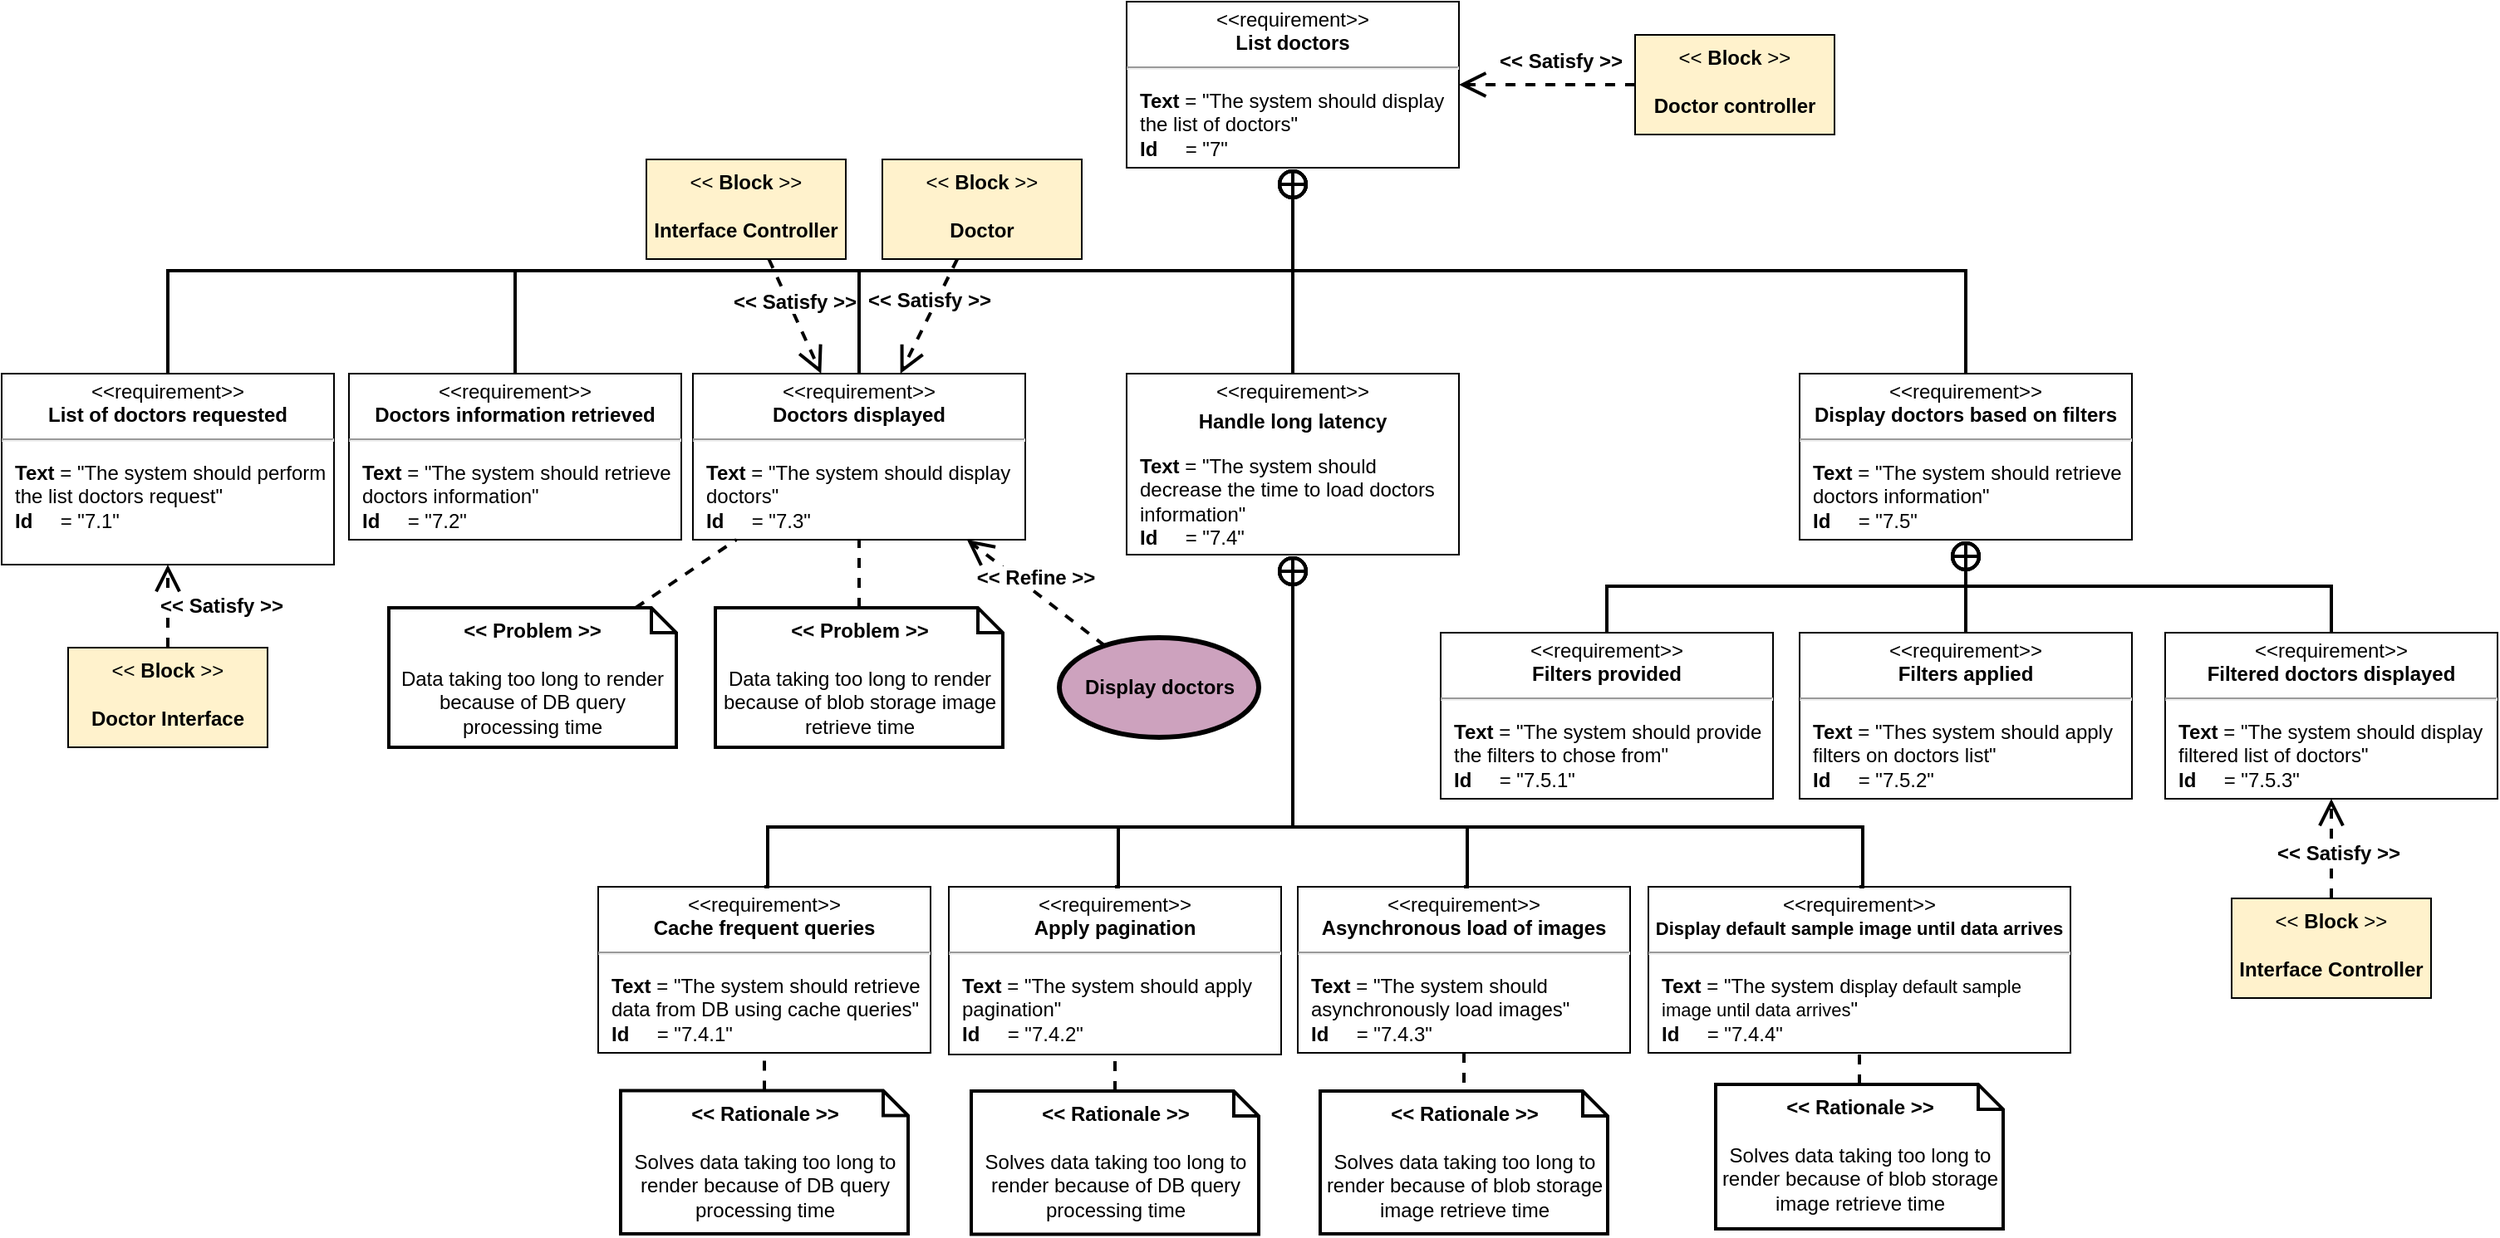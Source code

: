 <mxfile version="24.4.10" type="github">
  <diagram name="Page-1" id="ujIteeR5TrWr0P5d-Lq7">
    <mxGraphModel dx="2336" dy="1027" grid="0" gridSize="10" guides="1" tooltips="1" connect="1" arrows="1" fold="1" page="0" pageScale="1" pageWidth="827" pageHeight="1169" math="0" shadow="0">
      <root>
        <mxCell id="0" />
        <mxCell id="1" parent="0" />
        <mxCell id="S9fTLESq3XJ_JQfCiKpW-1" value="&lt;p style=&quot;margin:0px;margin-top:4px;text-align:center;&quot;&gt;&amp;lt;&amp;lt;requirement&amp;gt;&amp;gt;&lt;br&gt;&lt;b&gt;List doctors&lt;/b&gt;&lt;/p&gt;&lt;hr&gt;&lt;p&gt;&lt;/p&gt;&lt;p style=&quot;margin:0px;margin-left:8px;text-align:left;&quot;&gt;&lt;b&gt;Text&amp;nbsp;&lt;/b&gt;= &quot;The system should display the list of doctors&quot;&lt;br&gt;&lt;b&gt;Id&amp;nbsp; &amp;nbsp; &amp;nbsp;&lt;/b&gt;= &quot;7&quot;&lt;/p&gt;" style="shape=rect;overflow=fill;html=1;whiteSpace=wrap;align=center;" parent="1" vertex="1">
          <mxGeometry x="-356.0" y="-69" width="200" height="100" as="geometry" />
        </mxCell>
        <mxCell id="S9fTLESq3XJ_JQfCiKpW-2" value="&lt;p style=&quot;margin:0px;margin-top:4px;text-align:center;&quot;&gt;&amp;lt;&amp;lt;requirement&amp;gt;&amp;gt;&lt;br&gt;&lt;b&gt;List of doctors requested&lt;/b&gt;&lt;/p&gt;&lt;hr&gt;&lt;p&gt;&lt;/p&gt;&lt;p style=&quot;margin:0px;margin-left:8px;text-align:left;&quot;&gt;&lt;b&gt;Text&amp;nbsp;&lt;/b&gt;= &quot;The system should perform the list doctors request&lt;span style=&quot;background-color: initial;&quot;&gt;&quot;&lt;/span&gt;&lt;/p&gt;&lt;p style=&quot;margin:0px;margin-left:8px;text-align:left;&quot;&gt;&lt;b&gt;Id&amp;nbsp; &amp;nbsp; &amp;nbsp;&lt;/b&gt;= &quot;7.1&quot;&lt;/p&gt;" style="shape=rect;overflow=fill;html=1;whiteSpace=wrap;align=center;" parent="1" vertex="1">
          <mxGeometry x="-1033" y="155" width="200" height="115" as="geometry" />
        </mxCell>
        <mxCell id="S9fTLESq3XJ_JQfCiKpW-7" value="&lt;p style=&quot;margin:0px;margin-top:4px;text-align:center;&quot;&gt;&amp;lt;&amp;lt;requirement&amp;gt;&amp;gt;&lt;br&gt;&lt;b&gt;Doctors information retrieved&lt;/b&gt;&lt;/p&gt;&lt;hr&gt;&lt;p&gt;&lt;/p&gt;&lt;p style=&quot;margin:0px;margin-left:8px;text-align:left;&quot;&gt;&lt;b&gt;Text&amp;nbsp;&lt;/b&gt;= &quot;The system should retrieve doctors information&lt;span style=&quot;background-color: initial;&quot;&gt;&quot;&lt;/span&gt;&lt;/p&gt;&lt;p style=&quot;margin:0px;margin-left:8px;text-align:left;&quot;&gt;&lt;b&gt;Id&amp;nbsp; &amp;nbsp; &amp;nbsp;&lt;/b&gt;= &quot;7.2&quot;&lt;/p&gt;" style="shape=rect;overflow=fill;html=1;whiteSpace=wrap;align=center;" parent="1" vertex="1">
          <mxGeometry x="-824.0" y="155" width="200" height="100" as="geometry" />
        </mxCell>
        <mxCell id="S9fTLESq3XJ_JQfCiKpW-8" value="&amp;lt;&amp;lt; &lt;b&gt;Block &lt;/b&gt;&amp;gt;&amp;gt;&lt;div&gt;&lt;br&gt;&lt;b&gt;Interface Controller&lt;/b&gt;&lt;/div&gt;" style="shape=rect;html=1;whiteSpace=wrap;align=center;verticalAlign=top;fillColor=#FFF2CC;" parent="1" vertex="1">
          <mxGeometry x="309" y="471" width="120" height="60" as="geometry" />
        </mxCell>
        <mxCell id="S9fTLESq3XJ_JQfCiKpW-12" value="&lt;p style=&quot;margin:0px;margin-top:4px;text-align:center;&quot;&gt;&amp;lt;&amp;lt;requirement&amp;gt;&amp;gt;&lt;br&gt;&lt;b&gt;Doctors displayed&lt;/b&gt;&lt;/p&gt;&lt;hr&gt;&lt;p&gt;&lt;/p&gt;&lt;p style=&quot;margin:0px;margin-left:8px;text-align:left;&quot;&gt;&lt;b&gt;Text&amp;nbsp;&lt;/b&gt;= &quot;The system should display doctors&lt;span style=&quot;background-color: initial;&quot;&gt;&quot;&lt;/span&gt;&lt;/p&gt;&lt;p style=&quot;margin:0px;margin-left:8px;text-align:left;&quot;&gt;&lt;b&gt;Id&amp;nbsp; &amp;nbsp; &amp;nbsp;&lt;/b&gt;= &quot;7.3&quot;&lt;/p&gt;" style="shape=rect;overflow=fill;html=1;whiteSpace=wrap;align=center;" parent="1" vertex="1">
          <mxGeometry x="-617.0" y="155" width="200" height="100" as="geometry" />
        </mxCell>
        <mxCell id="S9fTLESq3XJ_JQfCiKpW-14" value="&lt;p style=&quot;margin:0px;margin-top:4px;text-align:center;&quot;&gt;&amp;lt;&amp;lt;requirement&amp;gt;&amp;gt;&lt;br&gt;&lt;b&gt;Display doctors based on filters&lt;/b&gt;&lt;/p&gt;&lt;hr&gt;&lt;p&gt;&lt;/p&gt;&lt;p style=&quot;margin:0px;margin-left:8px;text-align:left;&quot;&gt;&lt;b&gt;Text&amp;nbsp;&lt;/b&gt;= &quot;The system should retrieve doctors information&lt;span style=&quot;background-color: initial;&quot;&gt;&quot;&lt;/span&gt;&lt;/p&gt;&lt;p style=&quot;margin:0px;margin-left:8px;text-align:left;&quot;&gt;&lt;b&gt;Id&amp;nbsp; &amp;nbsp; &amp;nbsp;&lt;/b&gt;= &quot;7.5&quot;&lt;/p&gt;" style="shape=rect;overflow=fill;html=1;whiteSpace=wrap;align=center;" parent="1" vertex="1">
          <mxGeometry x="49.0" y="155" width="200" height="100" as="geometry" />
        </mxCell>
        <mxCell id="S9fTLESq3XJ_JQfCiKpW-16" value="&lt;p style=&quot;margin:0px;margin-top:4px;text-align:center;&quot;&gt;&amp;lt;&amp;lt;requirement&amp;gt;&amp;gt;&lt;br&gt;&lt;b&gt;Filters provided&lt;/b&gt;&lt;/p&gt;&lt;hr&gt;&lt;p&gt;&lt;/p&gt;&lt;p style=&quot;margin:0px;margin-left:8px;text-align:left;&quot;&gt;&lt;b&gt;Text&amp;nbsp;&lt;/b&gt;= &quot;The system should provide the filters to chose from&quot;&lt;br&gt;&lt;b&gt;Id&amp;nbsp; &amp;nbsp; &amp;nbsp;&lt;/b&gt;= &quot;7.5.1&quot;&lt;/p&gt;" style="shape=rect;overflow=fill;html=1;whiteSpace=wrap;align=center;" parent="1" vertex="1">
          <mxGeometry x="-167.0" y="311" width="200" height="100" as="geometry" />
        </mxCell>
        <mxCell id="S9fTLESq3XJ_JQfCiKpW-17" value="&lt;p style=&quot;margin:0px;margin-top:4px;text-align:center;&quot;&gt;&amp;lt;&amp;lt;requirement&amp;gt;&amp;gt;&lt;br&gt;&lt;b&gt;Filters applied&lt;/b&gt;&lt;/p&gt;&lt;hr&gt;&lt;p&gt;&lt;/p&gt;&lt;p style=&quot;margin:0px;margin-left:8px;text-align:left;&quot;&gt;&lt;b&gt;Text&amp;nbsp;&lt;/b&gt;= &quot;Thes system should apply filters on doctors list&quot;&lt;br&gt;&lt;b&gt;Id&amp;nbsp; &amp;nbsp; &amp;nbsp;&lt;/b&gt;= &quot;7.5.2&quot;&lt;/p&gt;" style="shape=rect;overflow=fill;html=1;whiteSpace=wrap;align=center;" parent="1" vertex="1">
          <mxGeometry x="49.0" y="311" width="200" height="100" as="geometry" />
        </mxCell>
        <mxCell id="S9fTLESq3XJ_JQfCiKpW-20" value="&lt;p style=&quot;margin:0px;margin-top:4px;text-align:center;&quot;&gt;&amp;lt;&amp;lt;requirement&amp;gt;&amp;gt;&lt;br&gt;&lt;b&gt;Filtered doctors displayed&lt;/b&gt;&lt;/p&gt;&lt;hr&gt;&lt;p&gt;&lt;/p&gt;&lt;p style=&quot;margin:0px;margin-left:8px;text-align:left;&quot;&gt;&lt;b&gt;Text&amp;nbsp;&lt;/b&gt;= &quot;The system should display filtered list of doctors&quot;&lt;br&gt;&lt;b&gt;Id&amp;nbsp; &amp;nbsp; &amp;nbsp;&lt;/b&gt;= &quot;7.5.3&quot;&lt;/p&gt;" style="shape=rect;overflow=fill;html=1;whiteSpace=wrap;align=center;" parent="1" vertex="1">
          <mxGeometry x="269" y="311" width="200" height="100" as="geometry" />
        </mxCell>
        <mxCell id="S9fTLESq3XJ_JQfCiKpW-28" value="&lt;span style=&quot;background-color: initial;&quot;&gt;&lt;b&gt;&amp;lt;&amp;lt; Problem &amp;gt;&amp;gt;&lt;/b&gt;&lt;/span&gt;&lt;div&gt;&lt;div style=&quot;font-weight: bold; text-align: left;&quot;&gt;&lt;br&gt;&lt;/div&gt;&lt;div style=&quot;&quot;&gt;Data taking too long to render because of DB query processing time&lt;/div&gt;&lt;/div&gt;" style="shape=note;size=15;align=center;spacingLeft=0;html=1;whiteSpace=wrap;verticalAlign=top;strokeWidth=2;" parent="1" vertex="1">
          <mxGeometry x="-800" y="296" width="173" height="84" as="geometry" />
        </mxCell>
        <mxCell id="S9fTLESq3XJ_JQfCiKpW-29" style="rounded=0;orthogonalLoop=1;jettySize=auto;html=1;endArrow=none;endFill=0;strokeWidth=2;dashed=1;" parent="1" source="S9fTLESq3XJ_JQfCiKpW-28" target="S9fTLESq3XJ_JQfCiKpW-12" edge="1">
          <mxGeometry relative="1" as="geometry">
            <mxPoint x="-325.34" y="398.5" as="sourcePoint" />
            <mxPoint x="-66.001" y="14.5" as="targetPoint" />
          </mxGeometry>
        </mxCell>
        <mxCell id="S9fTLESq3XJ_JQfCiKpW-30" value="&lt;span style=&quot;background-color: initial;&quot;&gt;&lt;b&gt;&amp;lt;&amp;lt; Problem &amp;gt;&amp;gt;&lt;/b&gt;&lt;/span&gt;&lt;div&gt;&lt;div style=&quot;font-weight: bold; text-align: left;&quot;&gt;&lt;br&gt;&lt;/div&gt;&lt;div style=&quot;&quot;&gt;Data taking too long to render because of blob storage image retrieve time&lt;/div&gt;&lt;/div&gt;" style="shape=note;size=15;align=center;spacingLeft=0;html=1;whiteSpace=wrap;verticalAlign=top;strokeWidth=2;" parent="1" vertex="1">
          <mxGeometry x="-603.5" y="296" width="173" height="84" as="geometry" />
        </mxCell>
        <mxCell id="S9fTLESq3XJ_JQfCiKpW-31" style="rounded=0;orthogonalLoop=1;jettySize=auto;html=1;endArrow=none;endFill=0;strokeWidth=2;dashed=1;" parent="1" source="S9fTLESq3XJ_JQfCiKpW-30" target="S9fTLESq3XJ_JQfCiKpW-12" edge="1">
          <mxGeometry relative="1" as="geometry">
            <mxPoint x="-75.34" y="398.5" as="sourcePoint" />
            <mxPoint x="44.731" y="220" as="targetPoint" />
          </mxGeometry>
        </mxCell>
        <mxCell id="S9fTLESq3XJ_JQfCiKpW-43" value="&lt;p style=&quot;margin:0px;margin-top:4px;text-align:center;&quot;&gt;&amp;lt;&amp;lt;requirement&amp;gt;&amp;gt;&lt;br&gt;&lt;b&gt;Cache frequent queries&lt;/b&gt;&lt;/p&gt;&lt;hr&gt;&lt;p&gt;&lt;/p&gt;&lt;p style=&quot;margin:0px;margin-left:8px;text-align:left;&quot;&gt;&lt;b&gt;Text&amp;nbsp;&lt;/b&gt;= &quot;The system should retrieve data from DB using cache queries&quot;&lt;br&gt;&lt;b&gt;Id&amp;nbsp; &amp;nbsp; &amp;nbsp;&lt;/b&gt;= &quot;7.4.1&quot;&lt;/p&gt;" style="shape=rect;overflow=fill;html=1;whiteSpace=wrap;align=center;" parent="1" vertex="1">
          <mxGeometry x="-674.0" y="464" width="200" height="100" as="geometry" />
        </mxCell>
        <mxCell id="S9fTLESq3XJ_JQfCiKpW-45" value="&lt;p style=&quot;margin:0px;margin-top:4px;text-align:center;&quot;&gt;&amp;lt;&amp;lt;requirement&amp;gt;&amp;gt;&lt;br&gt;&lt;b&gt;Apply pagination&lt;/b&gt;&lt;/p&gt;&lt;hr&gt;&lt;p&gt;&lt;/p&gt;&lt;p style=&quot;margin:0px;margin-left:8px;text-align:left;&quot;&gt;&lt;b&gt;Text&amp;nbsp;&lt;/b&gt;= &quot;The system should apply pagination&quot;&lt;br&gt;&lt;b&gt;Id&amp;nbsp; &amp;nbsp; &amp;nbsp;&lt;/b&gt;= &quot;7.4.2&quot;&lt;/p&gt;" style="shape=rect;overflow=fill;html=1;whiteSpace=wrap;align=center;" parent="1" vertex="1">
          <mxGeometry x="-463" y="464" width="200" height="101" as="geometry" />
        </mxCell>
        <mxCell id="S9fTLESq3XJ_JQfCiKpW-47" value="&lt;p style=&quot;margin:0px;margin-top:4px;text-align:center;&quot;&gt;&amp;lt;&amp;lt;requirement&amp;gt;&amp;gt;&lt;br&gt;&lt;b&gt;Asynchronous load of images&lt;/b&gt;&lt;/p&gt;&lt;hr&gt;&lt;p&gt;&lt;/p&gt;&lt;p style=&quot;margin:0px;margin-left:8px;text-align:left;&quot;&gt;&lt;b&gt;Text&amp;nbsp;&lt;/b&gt;= &quot;The system should asynchronously&amp;nbsp;load images&quot;&lt;br&gt;&lt;b&gt;Id&amp;nbsp; &amp;nbsp; &amp;nbsp;&lt;/b&gt;= &quot;7.4.3&quot;&lt;/p&gt;" style="shape=rect;overflow=fill;html=1;whiteSpace=wrap;align=center;" parent="1" vertex="1">
          <mxGeometry x="-253.0" y="464" width="200" height="100" as="geometry" />
        </mxCell>
        <mxCell id="S9fTLESq3XJ_JQfCiKpW-48" value="&lt;p style=&quot;margin:0px;margin-top:4px;text-align:center;&quot;&gt;&amp;lt;&amp;lt;requirement&amp;gt;&amp;gt;&lt;br&gt;&lt;b style=&quot;font-size: 11px; background-color: rgb(255, 255, 255);&quot;&gt;Display default sample image until data arrives&lt;/b&gt;&lt;br&gt;&lt;/p&gt;&lt;hr&gt;&lt;p&gt;&lt;/p&gt;&lt;p style=&quot;margin:0px;margin-left:8px;text-align:left;&quot;&gt;&lt;b&gt;Text&amp;nbsp;&lt;/b&gt;= &quot;The system d&lt;span style=&quot;text-align: center; font-size: 11px; background-color: rgb(255, 255, 255);&quot;&gt;isplay default sample image until data arrives&lt;/span&gt;&lt;span style=&quot;background-color: initial;&quot;&gt;&quot;&lt;/span&gt;&lt;/p&gt;&lt;p style=&quot;margin:0px;margin-left:8px;text-align:left;&quot;&gt;&lt;b&gt;Id&amp;nbsp; &amp;nbsp; &amp;nbsp;&lt;/b&gt;= &quot;7.4.4&quot;&lt;/p&gt;" style="shape=rect;overflow=fill;html=1;whiteSpace=wrap;align=center;" parent="1" vertex="1">
          <mxGeometry x="-42" y="464" width="254" height="100" as="geometry" />
        </mxCell>
        <mxCell id="S9fTLESq3XJ_JQfCiKpW-54" value="&lt;span style=&quot;background-color: initial;&quot;&gt;&lt;b&gt;&amp;lt;&amp;lt; Rationale &amp;gt;&amp;gt;&lt;/b&gt;&lt;/span&gt;&lt;div&gt;&lt;div style=&quot;font-weight: bold; text-align: left;&quot;&gt;&lt;br&gt;&lt;/div&gt;&lt;div style=&quot;&quot;&gt;Solves d&lt;span style=&quot;background-color: initial;&quot;&gt;ata taking too long to render because of DB query processing time&lt;/span&gt;&lt;/div&gt;&lt;/div&gt;" style="shape=note;size=15;align=center;spacingLeft=0;html=1;whiteSpace=wrap;verticalAlign=top;strokeWidth=2;" parent="1" vertex="1">
          <mxGeometry x="-660.5" y="586.75" width="173" height="86.25" as="geometry" />
        </mxCell>
        <mxCell id="S9fTLESq3XJ_JQfCiKpW-55" style="rounded=0;orthogonalLoop=1;jettySize=auto;html=1;endArrow=none;endFill=0;strokeWidth=2;dashed=1;" parent="1" source="S9fTLESq3XJ_JQfCiKpW-54" target="S9fTLESq3XJ_JQfCiKpW-43" edge="1">
          <mxGeometry relative="1" as="geometry">
            <mxPoint x="-435" y="819.75" as="sourcePoint" />
            <mxPoint x="-590" y="630.25" as="targetPoint" />
          </mxGeometry>
        </mxCell>
        <mxCell id="S9fTLESq3XJ_JQfCiKpW-57" value="&lt;span style=&quot;background-color: initial;&quot;&gt;&lt;b&gt;&amp;lt;&amp;lt; Rationale &amp;gt;&amp;gt;&lt;/b&gt;&lt;/span&gt;&lt;div&gt;&lt;div style=&quot;font-weight: bold; text-align: left;&quot;&gt;&lt;br&gt;&lt;/div&gt;&lt;div style=&quot;&quot;&gt;Solves d&lt;span style=&quot;background-color: initial;&quot;&gt;ata taking too long to render because of DB query processing time&lt;/span&gt;&lt;/div&gt;&lt;/div&gt;" style="shape=note;size=15;align=center;spacingLeft=0;html=1;whiteSpace=wrap;verticalAlign=top;strokeWidth=2;" parent="1" vertex="1">
          <mxGeometry x="-449.5" y="587" width="173" height="86.25" as="geometry" />
        </mxCell>
        <mxCell id="S9fTLESq3XJ_JQfCiKpW-58" style="rounded=0;orthogonalLoop=1;jettySize=auto;html=1;endArrow=none;endFill=0;strokeWidth=2;dashed=1;" parent="1" source="S9fTLESq3XJ_JQfCiKpW-57" target="S9fTLESq3XJ_JQfCiKpW-45" edge="1">
          <mxGeometry relative="1" as="geometry">
            <mxPoint x="-252" y="809.75" as="sourcePoint" />
            <mxPoint x="-383" y="559" as="targetPoint" />
            <Array as="points" />
          </mxGeometry>
        </mxCell>
        <mxCell id="S9fTLESq3XJ_JQfCiKpW-62" value="&lt;span style=&quot;background-color: initial;&quot;&gt;&lt;b&gt;&amp;lt;&amp;lt; Rationale &amp;gt;&amp;gt;&lt;/b&gt;&lt;/span&gt;&lt;div&gt;&lt;div&gt;&lt;div style=&quot;font-weight: bold; text-align: left;&quot;&gt;&lt;br&gt;&lt;/div&gt;&lt;div&gt;Solves data taking too long to render because of blob storage image retrieve time&lt;/div&gt;&lt;/div&gt;&lt;/div&gt;" style="shape=note;size=15;align=center;spacingLeft=0;html=1;whiteSpace=wrap;verticalAlign=top;strokeWidth=2;" parent="1" vertex="1">
          <mxGeometry x="-239.5" y="587" width="173" height="86" as="geometry" />
        </mxCell>
        <mxCell id="S9fTLESq3XJ_JQfCiKpW-64" value="&lt;span style=&quot;background-color: initial;&quot;&gt;&lt;b&gt;&amp;lt;&amp;lt; Rationale &amp;gt;&amp;gt;&lt;/b&gt;&lt;/span&gt;&lt;div&gt;&lt;div&gt;&lt;div style=&quot;font-weight: bold; text-align: left;&quot;&gt;&lt;br&gt;&lt;/div&gt;&lt;div&gt;Solves data taking too long to render because of blob storage image retrieve time&lt;/div&gt;&lt;/div&gt;&lt;/div&gt;" style="shape=note;size=15;align=center;spacingLeft=0;html=1;whiteSpace=wrap;verticalAlign=top;strokeWidth=2;" parent="1" vertex="1">
          <mxGeometry x="-1.5" y="583" width="173" height="87" as="geometry" />
        </mxCell>
        <mxCell id="S9fTLESq3XJ_JQfCiKpW-65" style="rounded=0;orthogonalLoop=1;jettySize=auto;html=1;endArrow=none;endFill=0;strokeWidth=2;dashed=1;" parent="1" source="S9fTLESq3XJ_JQfCiKpW-64" target="S9fTLESq3XJ_JQfCiKpW-48" edge="1">
          <mxGeometry relative="1" as="geometry">
            <mxPoint x="-258" y="761" as="sourcePoint" />
            <mxPoint x="-42" y="561" as="targetPoint" />
          </mxGeometry>
        </mxCell>
        <mxCell id="eYWVPHqEk-aqPNjBR4Un-4" value="" style="endArrow=circlePlus;html=1;rounded=0;strokeWidth=2;endFill=0;entryX=0.5;entryY=1;entryDx=0;entryDy=0;exitX=0.5;exitY=0;exitDx=0;exitDy=0;edgeStyle=orthogonalEdgeStyle;" parent="1" source="S9fTLESq3XJ_JQfCiKpW-2" target="S9fTLESq3XJ_JQfCiKpW-1" edge="1">
          <mxGeometry width="50" height="50" relative="1" as="geometry">
            <mxPoint x="-373" y="144" as="sourcePoint" />
            <mxPoint x="97" y="5" as="targetPoint" />
          </mxGeometry>
        </mxCell>
        <mxCell id="eYWVPHqEk-aqPNjBR4Un-5" value="&amp;lt;&amp;lt; &lt;b&gt;Block &lt;/b&gt;&amp;gt;&amp;gt;&lt;div&gt;&lt;br&gt;&lt;b&gt;Doctor controller&lt;/b&gt;&lt;/div&gt;" style="shape=rect;html=1;whiteSpace=wrap;align=center;verticalAlign=top;fillColor=#FFF2CC;" parent="1" vertex="1">
          <mxGeometry x="-50" y="-49" width="120" height="60" as="geometry" />
        </mxCell>
        <mxCell id="eYWVPHqEk-aqPNjBR4Un-6" value="&lt;font style=&quot;font-size: 12px;&quot;&gt;&lt;b&gt;&amp;lt;&amp;lt; Satisfy &amp;gt;&amp;gt;&lt;/b&gt;&lt;/font&gt;" style="edgeStyle=none;html=1;endArrow=open;endSize=12;dashed=1;verticalAlign=bottom;rounded=0;strokeWidth=2;" parent="1" source="eYWVPHqEk-aqPNjBR4Un-5" target="S9fTLESq3XJ_JQfCiKpW-1" edge="1">
          <mxGeometry x="-0.151" y="-5" width="160" relative="1" as="geometry">
            <mxPoint x="-167" y="132.0" as="sourcePoint" />
            <mxPoint x="-7" y="132.0" as="targetPoint" />
            <mxPoint as="offset" />
          </mxGeometry>
        </mxCell>
        <mxCell id="eYWVPHqEk-aqPNjBR4Un-8" value="&lt;font style=&quot;font-size: 12px;&quot;&gt;&lt;b&gt;&amp;lt;&amp;lt; Satisfy &amp;gt;&amp;gt;&lt;/b&gt;&lt;/font&gt;" style="edgeStyle=none;html=1;endArrow=open;endSize=12;dashed=1;verticalAlign=bottom;rounded=0;strokeWidth=2;" parent="1" source="eYWVPHqEk-aqPNjBR4Un-35" target="S9fTLESq3XJ_JQfCiKpW-2" edge="1">
          <mxGeometry x="-0.357" y="-32" width="160" relative="1" as="geometry">
            <mxPoint x="-1180" y="205" as="sourcePoint" />
            <mxPoint x="-1088" y="215" as="targetPoint" />
            <mxPoint as="offset" />
          </mxGeometry>
        </mxCell>
        <mxCell id="eYWVPHqEk-aqPNjBR4Un-11" value="" style="endArrow=circlePlus;html=1;rounded=0;strokeWidth=2;endFill=0;entryX=0.5;entryY=1;entryDx=0;entryDy=0;exitX=0.5;exitY=0;exitDx=0;exitDy=0;edgeStyle=orthogonalEdgeStyle;" parent="1" source="S9fTLESq3XJ_JQfCiKpW-7" target="S9fTLESq3XJ_JQfCiKpW-1" edge="1">
          <mxGeometry width="50" height="50" relative="1" as="geometry">
            <mxPoint x="-770" y="170" as="sourcePoint" />
            <mxPoint x="350" y="31" as="targetPoint" />
          </mxGeometry>
        </mxCell>
        <mxCell id="eYWVPHqEk-aqPNjBR4Un-13" value="" style="endArrow=circlePlus;html=1;rounded=0;strokeWidth=2;endFill=0;entryX=0.5;entryY=1;entryDx=0;entryDy=0;exitX=0.5;exitY=0;exitDx=0;exitDy=0;edgeStyle=orthogonalEdgeStyle;" parent="1" source="S9fTLESq3XJ_JQfCiKpW-12" target="S9fTLESq3XJ_JQfCiKpW-1" edge="1">
          <mxGeometry width="50" height="50" relative="1" as="geometry">
            <mxPoint x="-550" y="170" as="sourcePoint" />
            <mxPoint x="-246" y="41" as="targetPoint" />
          </mxGeometry>
        </mxCell>
        <mxCell id="eYWVPHqEk-aqPNjBR4Un-16" value="&amp;lt;&amp;lt; &lt;b&gt;Block &lt;/b&gt;&amp;gt;&amp;gt;&lt;div&gt;&lt;br&gt;&lt;b&gt;Interface Controller&lt;/b&gt;&lt;/div&gt;" style="shape=rect;html=1;whiteSpace=wrap;align=center;verticalAlign=top;fillColor=#FFF2CC;" parent="1" vertex="1">
          <mxGeometry x="-645" y="26" width="120" height="60" as="geometry" />
        </mxCell>
        <mxCell id="eYWVPHqEk-aqPNjBR4Un-17" value="&lt;font style=&quot;font-size: 12px;&quot;&gt;&lt;b&gt;&amp;lt;&amp;lt; Satisfy &amp;gt;&amp;gt;&lt;/b&gt;&lt;/font&gt;" style="edgeStyle=none;html=1;endArrow=open;endSize=12;dashed=1;verticalAlign=bottom;rounded=0;strokeWidth=2;" parent="1" source="eYWVPHqEk-aqPNjBR4Un-16" target="S9fTLESq3XJ_JQfCiKpW-12" edge="1">
          <mxGeometry width="160" relative="1" as="geometry">
            <mxPoint x="-299" y="293.0" as="sourcePoint" />
            <mxPoint x="-139" y="293.0" as="targetPoint" />
          </mxGeometry>
        </mxCell>
        <mxCell id="eYWVPHqEk-aqPNjBR4Un-19" value="&lt;font style=&quot;font-size: 12px;&quot;&gt;&lt;b&gt;&amp;lt;&amp;lt; Satisfy &amp;gt;&amp;gt;&lt;/b&gt;&lt;/font&gt;" style="edgeStyle=none;html=1;endArrow=open;endSize=12;dashed=1;verticalAlign=bottom;rounded=0;strokeWidth=2;" parent="1" source="S9fTLESq3XJ_JQfCiKpW-8" target="S9fTLESq3XJ_JQfCiKpW-20" edge="1">
          <mxGeometry x="-0.4" y="-4" width="160" relative="1" as="geometry">
            <mxPoint x="456.39" y="526" as="sourcePoint" />
            <mxPoint x="299.39" y="376" as="targetPoint" />
            <mxPoint as="offset" />
          </mxGeometry>
        </mxCell>
        <mxCell id="eYWVPHqEk-aqPNjBR4Un-21" value="" style="endArrow=circlePlus;html=1;rounded=0;strokeWidth=2;endFill=0;entryX=0.5;entryY=1;entryDx=0;entryDy=0;exitX=0.5;exitY=0;exitDx=0;exitDy=0;edgeStyle=orthogonalEdgeStyle;" parent="1" source="S9fTLESq3XJ_JQfCiKpW-43" target="eYWVPHqEk-aqPNjBR4Un-32" edge="1">
          <mxGeometry width="50" height="50" relative="1" as="geometry">
            <mxPoint x="-1079" y="403" as="sourcePoint" />
            <mxPoint x="-700" y="269" as="targetPoint" />
            <Array as="points">
              <mxPoint x="-572" y="464" />
              <mxPoint x="-572" y="428" />
              <mxPoint x="-256" y="428" />
            </Array>
          </mxGeometry>
        </mxCell>
        <mxCell id="eYWVPHqEk-aqPNjBR4Un-22" value="" style="endArrow=circlePlus;html=1;rounded=0;strokeWidth=2;endFill=0;entryX=0.5;entryY=1;entryDx=0;entryDy=0;exitX=0.5;exitY=0;exitDx=0;exitDy=0;edgeStyle=orthogonalEdgeStyle;" parent="1" source="S9fTLESq3XJ_JQfCiKpW-45" target="eYWVPHqEk-aqPNjBR4Un-32" edge="1">
          <mxGeometry width="50" height="50" relative="1" as="geometry">
            <mxPoint x="-418" y="387" as="sourcePoint" />
            <mxPoint x="-700" y="269" as="targetPoint" />
            <Array as="points">
              <mxPoint x="-361" y="464" />
              <mxPoint x="-361" y="428" />
              <mxPoint x="-256" y="428" />
            </Array>
          </mxGeometry>
        </mxCell>
        <mxCell id="eYWVPHqEk-aqPNjBR4Un-23" value="" style="endArrow=circlePlus;html=1;rounded=0;strokeWidth=2;endFill=0;entryX=0.5;entryY=1;entryDx=0;entryDy=0;exitX=0.5;exitY=0;exitDx=0;exitDy=0;edgeStyle=orthogonalEdgeStyle;" parent="1" source="S9fTLESq3XJ_JQfCiKpW-47" target="eYWVPHqEk-aqPNjBR4Un-32" edge="1">
          <mxGeometry width="50" height="50" relative="1" as="geometry">
            <mxPoint x="-355" y="403" as="sourcePoint" />
            <mxPoint x="-700" y="269" as="targetPoint" />
            <Array as="points">
              <mxPoint x="-151" y="464" />
              <mxPoint x="-151" y="428" />
              <mxPoint x="-256" y="428" />
            </Array>
          </mxGeometry>
        </mxCell>
        <mxCell id="eYWVPHqEk-aqPNjBR4Un-24" value="" style="endArrow=circlePlus;html=1;rounded=0;strokeWidth=2;endFill=0;entryX=0.5;entryY=1;entryDx=0;entryDy=0;exitX=0.5;exitY=0;exitDx=0;exitDy=0;edgeStyle=orthogonalEdgeStyle;" parent="1" source="S9fTLESq3XJ_JQfCiKpW-48" target="eYWVPHqEk-aqPNjBR4Un-32" edge="1">
          <mxGeometry width="50" height="50" relative="1" as="geometry">
            <mxPoint x="-145" y="403" as="sourcePoint" />
            <mxPoint x="-700" y="269" as="targetPoint" />
            <Array as="points">
              <mxPoint x="87" y="464" />
              <mxPoint x="87" y="428" />
              <mxPoint x="-256" y="428" />
            </Array>
          </mxGeometry>
        </mxCell>
        <mxCell id="eYWVPHqEk-aqPNjBR4Un-25" value="" style="endArrow=circlePlus;html=1;rounded=0;strokeWidth=2;endFill=0;entryX=0.5;entryY=1;entryDx=0;entryDy=0;exitX=0.5;exitY=0;exitDx=0;exitDy=0;edgeStyle=orthogonalEdgeStyle;" parent="1" source="S9fTLESq3XJ_JQfCiKpW-14" target="S9fTLESq3XJ_JQfCiKpW-1" edge="1">
          <mxGeometry width="50" height="50" relative="1" as="geometry">
            <mxPoint x="510" y="165" as="sourcePoint" />
            <mxPoint x="-246" y="41" as="targetPoint" />
          </mxGeometry>
        </mxCell>
        <mxCell id="eYWVPHqEk-aqPNjBR4Un-27" style="rounded=0;orthogonalLoop=1;jettySize=auto;html=1;endArrow=none;endFill=0;strokeWidth=2;dashed=1;" parent="1" source="S9fTLESq3XJ_JQfCiKpW-47" target="S9fTLESq3XJ_JQfCiKpW-62" edge="1">
          <mxGeometry relative="1" as="geometry">
            <mxPoint x="-177" y="499" as="sourcePoint" />
            <mxPoint x="-177" y="428" as="targetPoint" />
          </mxGeometry>
        </mxCell>
        <mxCell id="eYWVPHqEk-aqPNjBR4Un-28" value="" style="endArrow=circlePlus;html=1;rounded=0;strokeWidth=2;endFill=0;entryX=0.5;entryY=1;entryDx=0;entryDy=0;exitX=0.5;exitY=0;exitDx=0;exitDy=0;edgeStyle=orthogonalEdgeStyle;" parent="1" source="S9fTLESq3XJ_JQfCiKpW-16" target="S9fTLESq3XJ_JQfCiKpW-14" edge="1">
          <mxGeometry width="50" height="50" relative="1" as="geometry">
            <mxPoint x="156" y="165" as="sourcePoint" />
            <mxPoint x="-1145" y="41" as="targetPoint" />
          </mxGeometry>
        </mxCell>
        <mxCell id="eYWVPHqEk-aqPNjBR4Un-29" value="" style="endArrow=circlePlus;html=1;rounded=0;strokeWidth=2;endFill=0;entryX=0.5;entryY=1;entryDx=0;entryDy=0;exitX=0.5;exitY=0;exitDx=0;exitDy=0;edgeStyle=orthogonalEdgeStyle;" parent="1" source="S9fTLESq3XJ_JQfCiKpW-16" target="S9fTLESq3XJ_JQfCiKpW-14" edge="1">
          <mxGeometry width="50" height="50" relative="1" as="geometry">
            <mxPoint x="-57" y="350" as="sourcePoint" />
            <mxPoint x="156" y="265" as="targetPoint" />
          </mxGeometry>
        </mxCell>
        <mxCell id="eYWVPHqEk-aqPNjBR4Un-30" value="" style="endArrow=circlePlus;html=1;rounded=0;strokeWidth=2;endFill=0;entryX=0.5;entryY=1;entryDx=0;entryDy=0;exitX=0.5;exitY=0;exitDx=0;exitDy=0;edgeStyle=orthogonalEdgeStyle;" parent="1" source="S9fTLESq3XJ_JQfCiKpW-17" target="S9fTLESq3XJ_JQfCiKpW-14" edge="1">
          <mxGeometry width="50" height="50" relative="1" as="geometry">
            <mxPoint x="-57" y="350" as="sourcePoint" />
            <mxPoint x="156" y="265" as="targetPoint" />
          </mxGeometry>
        </mxCell>
        <mxCell id="eYWVPHqEk-aqPNjBR4Un-31" value="" style="endArrow=circlePlus;html=1;rounded=0;strokeWidth=2;endFill=0;entryX=0.5;entryY=1;entryDx=0;entryDy=0;exitX=0.5;exitY=0;exitDx=0;exitDy=0;edgeStyle=orthogonalEdgeStyle;" parent="1" source="S9fTLESq3XJ_JQfCiKpW-20" target="S9fTLESq3XJ_JQfCiKpW-14" edge="1">
          <mxGeometry width="50" height="50" relative="1" as="geometry">
            <mxPoint x="159" y="350" as="sourcePoint" />
            <mxPoint x="156" y="265" as="targetPoint" />
          </mxGeometry>
        </mxCell>
        <mxCell id="eYWVPHqEk-aqPNjBR4Un-32" value="&lt;p style=&quot;margin:0px;margin-top:4px;text-align:center;&quot;&gt;&amp;lt;&amp;lt;requirement&amp;gt;&amp;gt;&lt;br&gt;&lt;/p&gt;&lt;p style=&quot;margin:0px;margin-top:4px;text-align:center;&quot;&gt;&lt;b&gt;Handle long latency&lt;/b&gt;&lt;/p&gt;&lt;p&gt;&lt;/p&gt;&lt;p style=&quot;margin:0px;margin-left:8px;text-align:left;&quot;&gt;&lt;b&gt;Text&amp;nbsp;&lt;/b&gt;= &quot;The system should decrease the time to load doctors information&quot;&lt;br&gt;&lt;b&gt;Id&amp;nbsp; &amp;nbsp; &amp;nbsp;&lt;/b&gt;= &quot;7.4&quot;&lt;/p&gt;" style="shape=rect;overflow=fill;html=1;whiteSpace=wrap;align=center;" parent="1" vertex="1">
          <mxGeometry x="-356" y="155" width="200" height="109" as="geometry" />
        </mxCell>
        <mxCell id="eYWVPHqEk-aqPNjBR4Un-34" value="" style="endArrow=circlePlus;html=1;rounded=0;strokeWidth=2;endFill=0;entryX=0.5;entryY=1;entryDx=0;entryDy=0;exitX=0.5;exitY=0;exitDx=0;exitDy=0;edgeStyle=orthogonalEdgeStyle;" parent="1" source="eYWVPHqEk-aqPNjBR4Un-32" target="S9fTLESq3XJ_JQfCiKpW-1" edge="1">
          <mxGeometry width="50" height="50" relative="1" as="geometry">
            <mxPoint x="962" y="165" as="sourcePoint" />
            <mxPoint x="-246" y="41" as="targetPoint" />
          </mxGeometry>
        </mxCell>
        <mxCell id="eYWVPHqEk-aqPNjBR4Un-35" value="&amp;lt;&amp;lt; &lt;b&gt;Block &lt;/b&gt;&amp;gt;&amp;gt;&lt;div&gt;&lt;br&gt;&lt;b&gt;Doctor Interface&lt;/b&gt;&lt;/div&gt;" style="shape=rect;html=1;whiteSpace=wrap;align=center;verticalAlign=top;fillColor=#FFF2CC;" parent="1" vertex="1">
          <mxGeometry x="-993" y="320" width="120" height="60" as="geometry" />
        </mxCell>
        <mxCell id="eYWVPHqEk-aqPNjBR4Un-36" value="&amp;lt;&amp;lt; &lt;b&gt;Block &lt;/b&gt;&amp;gt;&amp;gt;&lt;div&gt;&lt;br&gt;&lt;b&gt;Doctor&lt;/b&gt;&lt;/div&gt;" style="shape=rect;html=1;whiteSpace=wrap;align=center;verticalAlign=top;fillColor=#FFF2CC;" parent="1" vertex="1">
          <mxGeometry x="-503" y="26" width="120" height="60" as="geometry" />
        </mxCell>
        <mxCell id="eYWVPHqEk-aqPNjBR4Un-37" value="&lt;font style=&quot;font-size: 12px;&quot;&gt;&lt;b&gt;&amp;lt;&amp;lt; Satisfy &amp;gt;&amp;gt;&lt;/b&gt;&lt;/font&gt;" style="edgeStyle=none;html=1;endArrow=open;endSize=12;dashed=1;verticalAlign=bottom;rounded=0;strokeWidth=2;" parent="1" source="eYWVPHqEk-aqPNjBR4Un-36" target="S9fTLESq3XJ_JQfCiKpW-12" edge="1">
          <mxGeometry width="160" relative="1" as="geometry">
            <mxPoint x="-247" y="215" as="sourcePoint" />
            <mxPoint x="-374" y="215" as="targetPoint" />
          </mxGeometry>
        </mxCell>
        <mxCell id="K9Z5D7B1n-TBzoMPUFmj-1" value="Display doctors" style="shape=ellipse;html=1;strokeWidth=3;fontStyle=1;whiteSpace=wrap;align=center;perimeter=ellipsePerimeter;fillColor=#CDA2BE;" parent="1" vertex="1">
          <mxGeometry x="-396.5" y="314" width="120" height="60" as="geometry" />
        </mxCell>
        <mxCell id="K9Z5D7B1n-TBzoMPUFmj-3" value="&lt;font style=&quot;font-size: 12px;&quot;&gt;&lt;b&gt;&amp;lt;&amp;lt; Refine &amp;gt;&amp;gt;&lt;/b&gt;&lt;/font&gt;" style="edgeStyle=none;html=1;endArrow=open;endSize=12;dashed=1;verticalAlign=bottom;rounded=0;strokeWidth=2;" parent="1" source="K9Z5D7B1n-TBzoMPUFmj-1" target="S9fTLESq3XJ_JQfCiKpW-12" edge="1">
          <mxGeometry width="160" relative="1" as="geometry">
            <mxPoint x="55" y="-154" as="sourcePoint" />
            <mxPoint x="365" y="64.265" as="targetPoint" />
          </mxGeometry>
        </mxCell>
      </root>
    </mxGraphModel>
  </diagram>
</mxfile>
